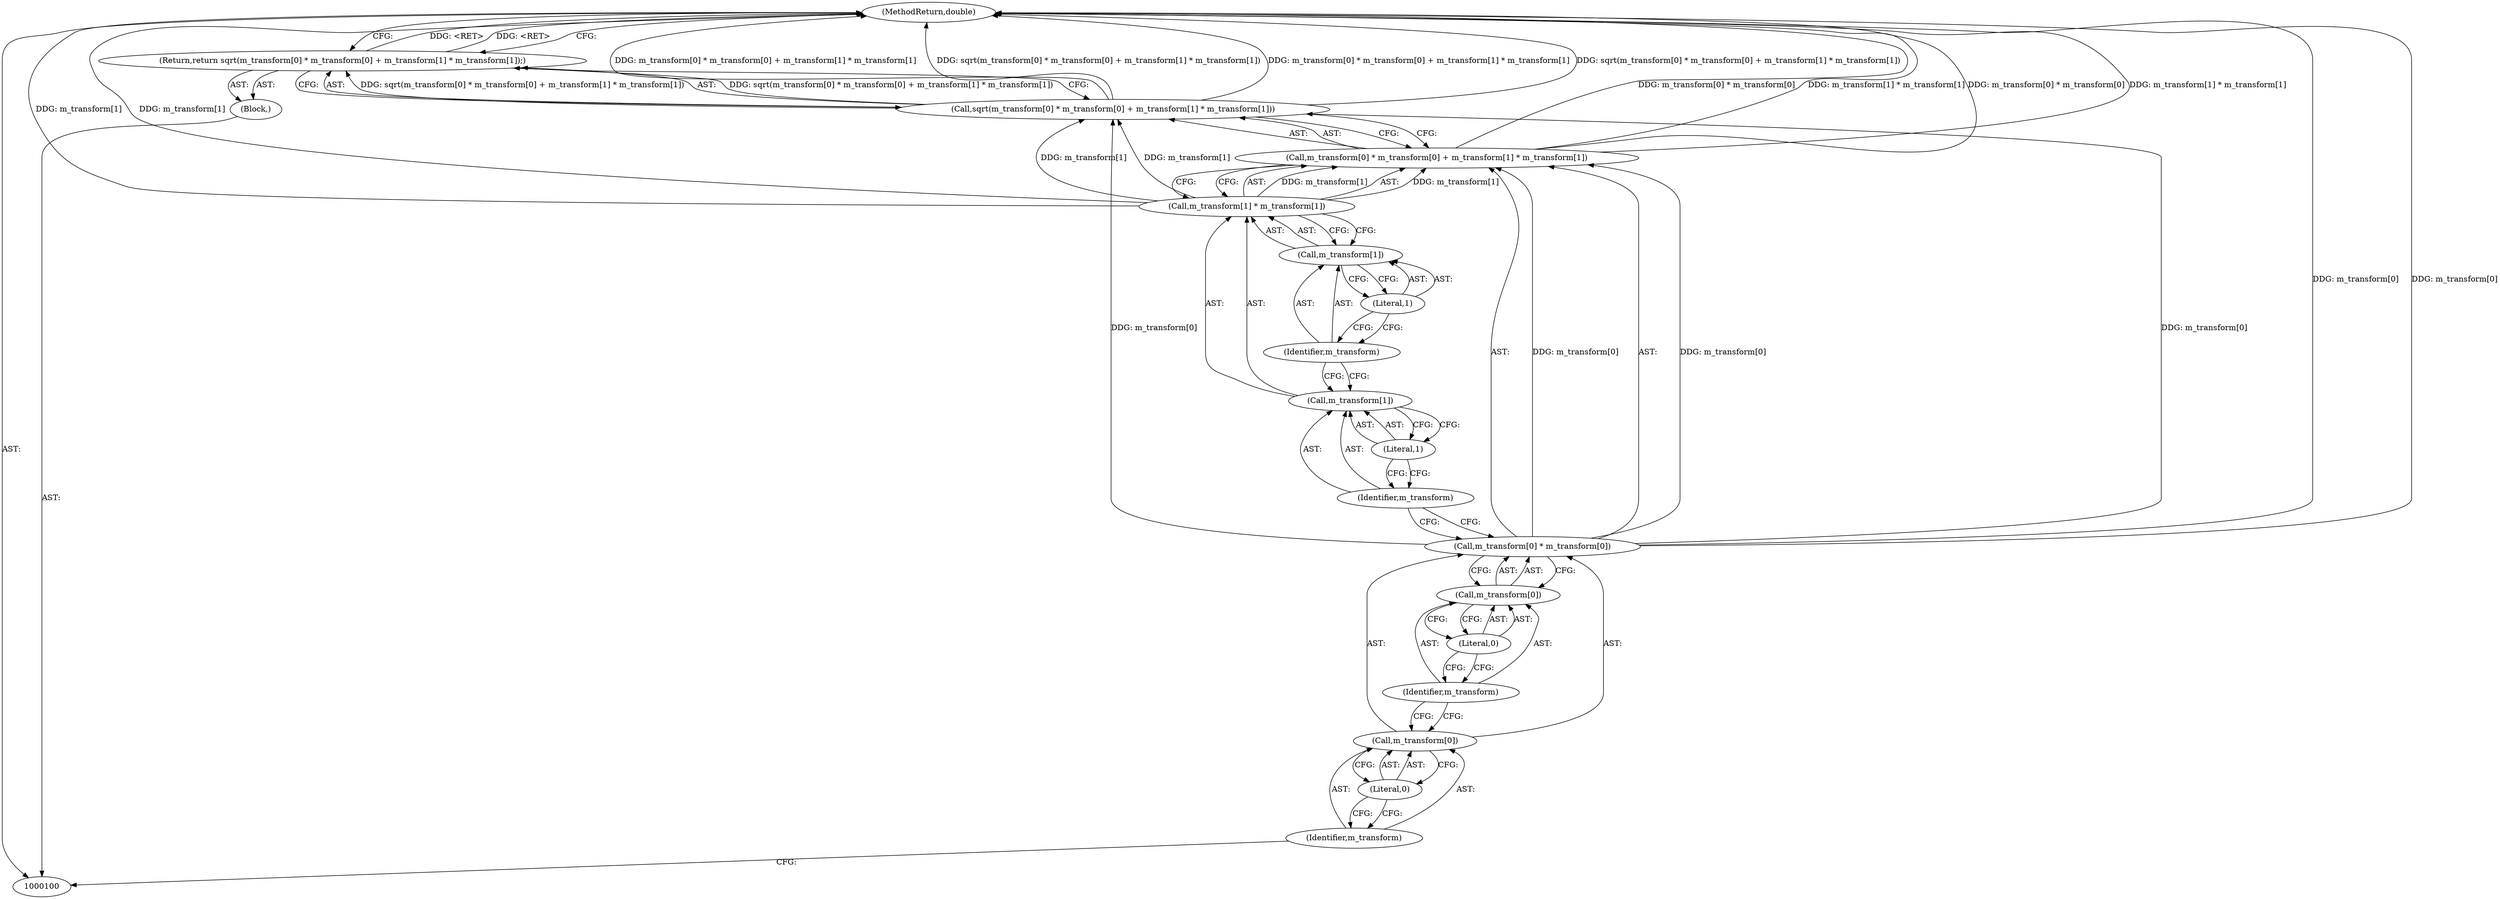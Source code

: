 digraph "1_Chrome_44f1431b20c16d8f8da0ce8ff7bbf2adddcdd785_4" {
"1000119" [label="(MethodReturn,double)"];
"1000101" [label="(Block,)"];
"1000103" [label="(Call,sqrt(m_transform[0] * m_transform[0] + m_transform[1] * m_transform[1]))"];
"1000104" [label="(Call,m_transform[0] * m_transform[0] + m_transform[1] * m_transform[1])"];
"1000105" [label="(Call,m_transform[0] * m_transform[0])"];
"1000106" [label="(Call,m_transform[0])"];
"1000107" [label="(Identifier,m_transform)"];
"1000108" [label="(Literal,0)"];
"1000109" [label="(Call,m_transform[0])"];
"1000110" [label="(Identifier,m_transform)"];
"1000102" [label="(Return,return sqrt(m_transform[0] * m_transform[0] + m_transform[1] * m_transform[1]);)"];
"1000111" [label="(Literal,0)"];
"1000112" [label="(Call,m_transform[1] * m_transform[1])"];
"1000113" [label="(Call,m_transform[1])"];
"1000114" [label="(Identifier,m_transform)"];
"1000115" [label="(Literal,1)"];
"1000116" [label="(Call,m_transform[1])"];
"1000117" [label="(Identifier,m_transform)"];
"1000118" [label="(Literal,1)"];
"1000119" -> "1000100"  [label="AST: "];
"1000119" -> "1000102"  [label="CFG: "];
"1000103" -> "1000119"  [label="DDG: m_transform[0] * m_transform[0] + m_transform[1] * m_transform[1]"];
"1000103" -> "1000119"  [label="DDG: sqrt(m_transform[0] * m_transform[0] + m_transform[1] * m_transform[1])"];
"1000104" -> "1000119"  [label="DDG: m_transform[0] * m_transform[0]"];
"1000104" -> "1000119"  [label="DDG: m_transform[1] * m_transform[1]"];
"1000112" -> "1000119"  [label="DDG: m_transform[1]"];
"1000105" -> "1000119"  [label="DDG: m_transform[0]"];
"1000102" -> "1000119"  [label="DDG: <RET>"];
"1000101" -> "1000100"  [label="AST: "];
"1000102" -> "1000101"  [label="AST: "];
"1000103" -> "1000102"  [label="AST: "];
"1000103" -> "1000104"  [label="CFG: "];
"1000104" -> "1000103"  [label="AST: "];
"1000102" -> "1000103"  [label="CFG: "];
"1000103" -> "1000119"  [label="DDG: m_transform[0] * m_transform[0] + m_transform[1] * m_transform[1]"];
"1000103" -> "1000119"  [label="DDG: sqrt(m_transform[0] * m_transform[0] + m_transform[1] * m_transform[1])"];
"1000103" -> "1000102"  [label="DDG: sqrt(m_transform[0] * m_transform[0] + m_transform[1] * m_transform[1])"];
"1000105" -> "1000103"  [label="DDG: m_transform[0]"];
"1000112" -> "1000103"  [label="DDG: m_transform[1]"];
"1000104" -> "1000103"  [label="AST: "];
"1000104" -> "1000112"  [label="CFG: "];
"1000105" -> "1000104"  [label="AST: "];
"1000112" -> "1000104"  [label="AST: "];
"1000103" -> "1000104"  [label="CFG: "];
"1000104" -> "1000119"  [label="DDG: m_transform[0] * m_transform[0]"];
"1000104" -> "1000119"  [label="DDG: m_transform[1] * m_transform[1]"];
"1000105" -> "1000104"  [label="DDG: m_transform[0]"];
"1000112" -> "1000104"  [label="DDG: m_transform[1]"];
"1000105" -> "1000104"  [label="AST: "];
"1000105" -> "1000109"  [label="CFG: "];
"1000106" -> "1000105"  [label="AST: "];
"1000109" -> "1000105"  [label="AST: "];
"1000114" -> "1000105"  [label="CFG: "];
"1000105" -> "1000119"  [label="DDG: m_transform[0]"];
"1000105" -> "1000103"  [label="DDG: m_transform[0]"];
"1000105" -> "1000104"  [label="DDG: m_transform[0]"];
"1000106" -> "1000105"  [label="AST: "];
"1000106" -> "1000108"  [label="CFG: "];
"1000107" -> "1000106"  [label="AST: "];
"1000108" -> "1000106"  [label="AST: "];
"1000110" -> "1000106"  [label="CFG: "];
"1000107" -> "1000106"  [label="AST: "];
"1000107" -> "1000100"  [label="CFG: "];
"1000108" -> "1000107"  [label="CFG: "];
"1000108" -> "1000106"  [label="AST: "];
"1000108" -> "1000107"  [label="CFG: "];
"1000106" -> "1000108"  [label="CFG: "];
"1000109" -> "1000105"  [label="AST: "];
"1000109" -> "1000111"  [label="CFG: "];
"1000110" -> "1000109"  [label="AST: "];
"1000111" -> "1000109"  [label="AST: "];
"1000105" -> "1000109"  [label="CFG: "];
"1000110" -> "1000109"  [label="AST: "];
"1000110" -> "1000106"  [label="CFG: "];
"1000111" -> "1000110"  [label="CFG: "];
"1000102" -> "1000101"  [label="AST: "];
"1000102" -> "1000103"  [label="CFG: "];
"1000103" -> "1000102"  [label="AST: "];
"1000119" -> "1000102"  [label="CFG: "];
"1000102" -> "1000119"  [label="DDG: <RET>"];
"1000103" -> "1000102"  [label="DDG: sqrt(m_transform[0] * m_transform[0] + m_transform[1] * m_transform[1])"];
"1000111" -> "1000109"  [label="AST: "];
"1000111" -> "1000110"  [label="CFG: "];
"1000109" -> "1000111"  [label="CFG: "];
"1000112" -> "1000104"  [label="AST: "];
"1000112" -> "1000116"  [label="CFG: "];
"1000113" -> "1000112"  [label="AST: "];
"1000116" -> "1000112"  [label="AST: "];
"1000104" -> "1000112"  [label="CFG: "];
"1000112" -> "1000119"  [label="DDG: m_transform[1]"];
"1000112" -> "1000103"  [label="DDG: m_transform[1]"];
"1000112" -> "1000104"  [label="DDG: m_transform[1]"];
"1000113" -> "1000112"  [label="AST: "];
"1000113" -> "1000115"  [label="CFG: "];
"1000114" -> "1000113"  [label="AST: "];
"1000115" -> "1000113"  [label="AST: "];
"1000117" -> "1000113"  [label="CFG: "];
"1000114" -> "1000113"  [label="AST: "];
"1000114" -> "1000105"  [label="CFG: "];
"1000115" -> "1000114"  [label="CFG: "];
"1000115" -> "1000113"  [label="AST: "];
"1000115" -> "1000114"  [label="CFG: "];
"1000113" -> "1000115"  [label="CFG: "];
"1000116" -> "1000112"  [label="AST: "];
"1000116" -> "1000118"  [label="CFG: "];
"1000117" -> "1000116"  [label="AST: "];
"1000118" -> "1000116"  [label="AST: "];
"1000112" -> "1000116"  [label="CFG: "];
"1000117" -> "1000116"  [label="AST: "];
"1000117" -> "1000113"  [label="CFG: "];
"1000118" -> "1000117"  [label="CFG: "];
"1000118" -> "1000116"  [label="AST: "];
"1000118" -> "1000117"  [label="CFG: "];
"1000116" -> "1000118"  [label="CFG: "];
}

